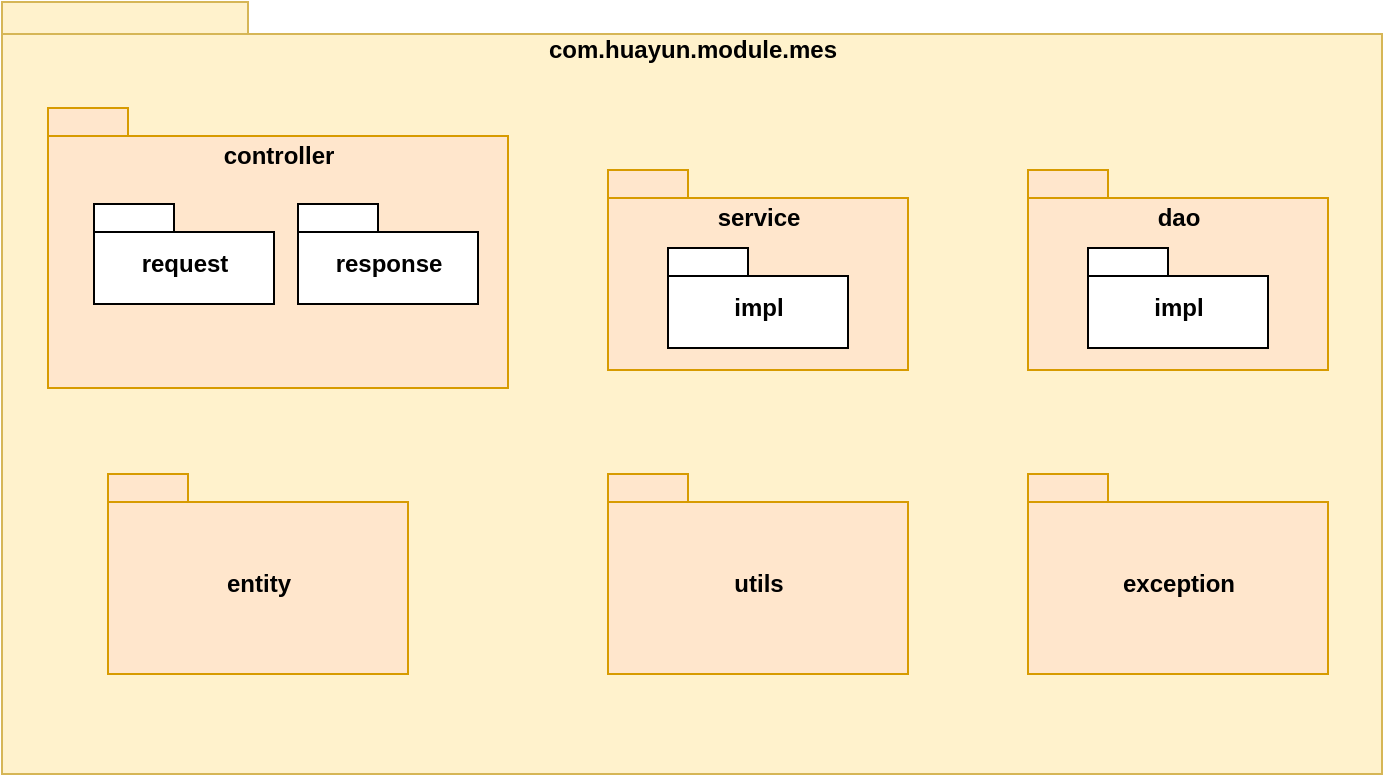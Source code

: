 <mxfile version="20.0.3" type="github">
  <diagram id="-yz2T1mOu4Fy1w3xpy8L" name="Page-1">
    <mxGraphModel dx="813" dy="449" grid="1" gridSize="10" guides="1" tooltips="1" connect="1" arrows="1" fold="1" page="1" pageScale="1" pageWidth="827" pageHeight="1169" math="0" shadow="0">
      <root>
        <mxCell id="0" />
        <mxCell id="1" parent="0" />
        <mxCell id="TgU65J6FtmfMbYH8sXTO-3" value="com.huayun.module.mes" style="shape=folder;fontStyle=1;spacingTop=10;tabWidth=123;tabHeight=16;tabPosition=left;html=1;verticalAlign=top;fillColor=#fff2cc;strokeColor=#d6b656;" vertex="1" parent="1">
          <mxGeometry x="67" y="234" width="690" height="386" as="geometry" />
        </mxCell>
        <mxCell id="-uH1XeUTPufhPMCJsygV-9" value="controller" style="shape=folder;fontStyle=1;spacingTop=10;tabWidth=40;tabHeight=14;tabPosition=left;html=1;verticalAlign=top;fillColor=#ffe6cc;strokeColor=#d79b00;" parent="1" vertex="1">
          <mxGeometry x="90" y="287" width="230" height="140" as="geometry" />
        </mxCell>
        <mxCell id="-uH1XeUTPufhPMCJsygV-13" value="request" style="shape=folder;fontStyle=1;spacingTop=10;tabWidth=40;tabHeight=14;tabPosition=left;html=1;verticalAlign=middle;" parent="1" vertex="1">
          <mxGeometry x="113" y="335" width="90" height="50" as="geometry" />
        </mxCell>
        <mxCell id="-uH1XeUTPufhPMCJsygV-14" value="response" style="shape=folder;fontStyle=1;spacingTop=10;tabWidth=40;tabHeight=14;tabPosition=left;html=1;verticalAlign=middle;" parent="1" vertex="1">
          <mxGeometry x="215" y="335" width="90" height="50" as="geometry" />
        </mxCell>
        <mxCell id="-uH1XeUTPufhPMCJsygV-15" value="service" style="shape=folder;fontStyle=1;spacingTop=10;tabWidth=40;tabHeight=14;tabPosition=left;html=1;verticalAlign=top;fillColor=#ffe6cc;strokeColor=#d79b00;" parent="1" vertex="1">
          <mxGeometry x="370" y="318" width="150" height="100" as="geometry" />
        </mxCell>
        <mxCell id="-uH1XeUTPufhPMCJsygV-16" value="impl" style="shape=folder;fontStyle=1;spacingTop=10;tabWidth=40;tabHeight=14;tabPosition=left;html=1;verticalAlign=middle;" parent="1" vertex="1">
          <mxGeometry x="400" y="357" width="90" height="50" as="geometry" />
        </mxCell>
        <mxCell id="-uH1XeUTPufhPMCJsygV-22" value="dao" style="shape=folder;fontStyle=1;spacingTop=10;tabWidth=40;tabHeight=14;tabPosition=left;html=1;verticalAlign=top;fillColor=#ffe6cc;strokeColor=#d79b00;" parent="1" vertex="1">
          <mxGeometry x="580" y="318" width="150" height="100" as="geometry" />
        </mxCell>
        <mxCell id="-uH1XeUTPufhPMCJsygV-23" value="impl" style="shape=folder;fontStyle=1;spacingTop=10;tabWidth=40;tabHeight=14;tabPosition=left;html=1;verticalAlign=middle;" parent="1" vertex="1">
          <mxGeometry x="610" y="357" width="90" height="50" as="geometry" />
        </mxCell>
        <mxCell id="-uH1XeUTPufhPMCJsygV-24" value="entity" style="shape=folder;fontStyle=1;spacingTop=10;tabWidth=40;tabHeight=14;tabPosition=left;html=1;verticalAlign=middle;fillColor=#ffe6cc;strokeColor=#d79b00;" parent="1" vertex="1">
          <mxGeometry x="120" y="470" width="150" height="100" as="geometry" />
        </mxCell>
        <mxCell id="-uH1XeUTPufhPMCJsygV-25" value="utils" style="shape=folder;fontStyle=1;spacingTop=10;tabWidth=40;tabHeight=14;tabPosition=left;html=1;verticalAlign=middle;fillColor=#ffe6cc;strokeColor=#d79b00;" parent="1" vertex="1">
          <mxGeometry x="370" y="470" width="150" height="100" as="geometry" />
        </mxCell>
        <mxCell id="-uH1XeUTPufhPMCJsygV-26" value="exception" style="shape=folder;fontStyle=1;spacingTop=10;tabWidth=40;tabHeight=14;tabPosition=left;html=1;verticalAlign=middle;fillColor=#ffe6cc;strokeColor=#d79b00;" parent="1" vertex="1">
          <mxGeometry x="580" y="470" width="150" height="100" as="geometry" />
        </mxCell>
      </root>
    </mxGraphModel>
  </diagram>
</mxfile>
